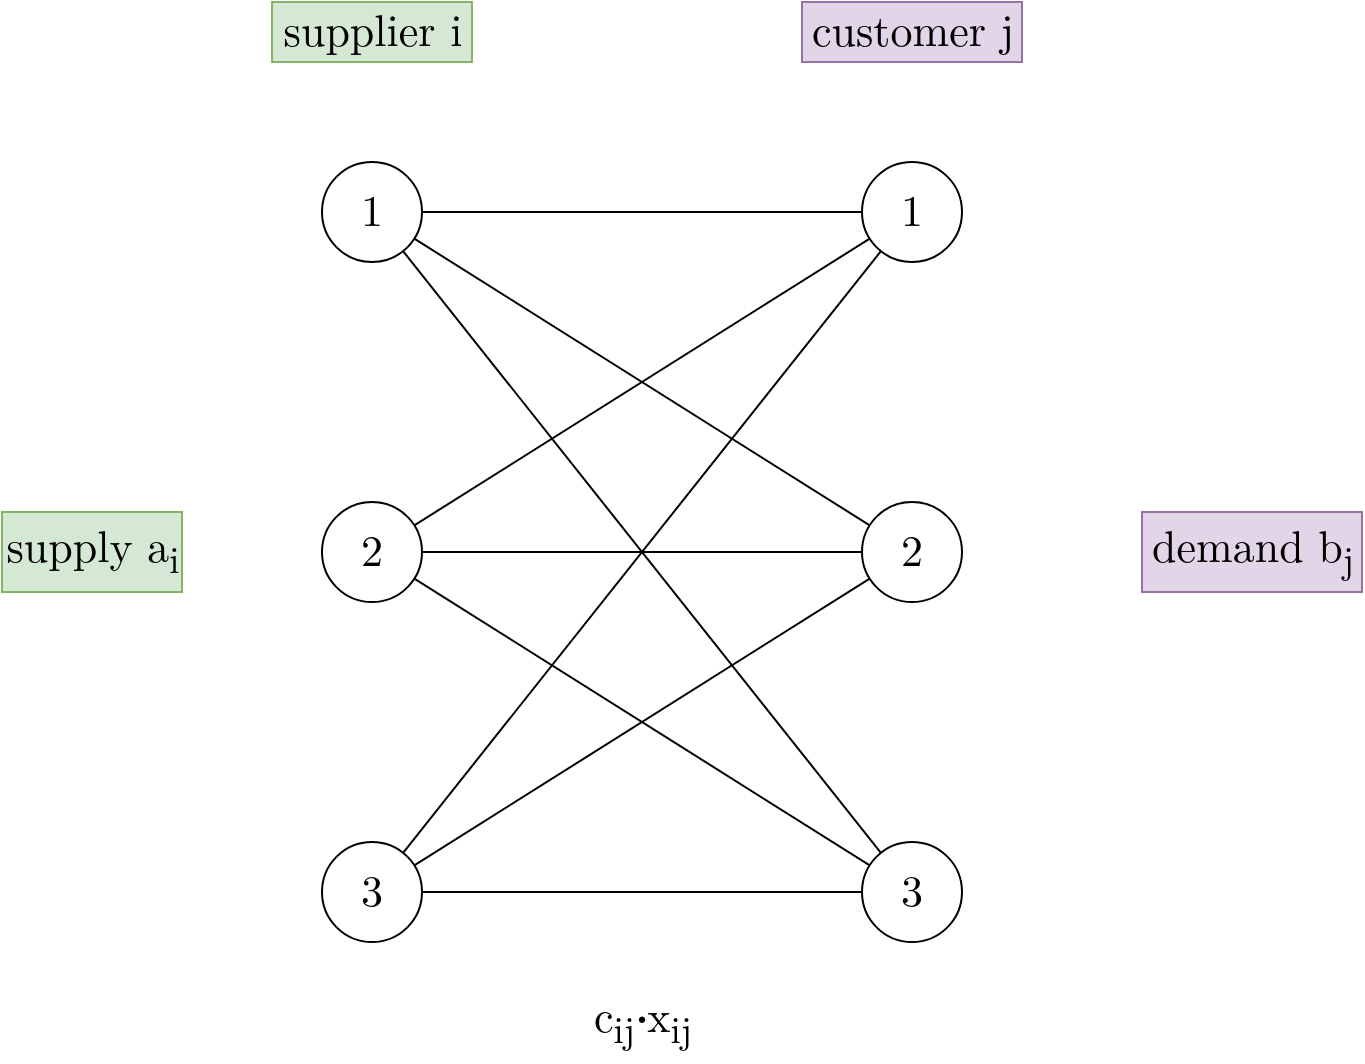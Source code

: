 <mxfile version="12.4.8" type="device"><diagram id="uQDIigVZPBXUDhaN1KGl" name="Page-1"><mxGraphModel dx="2942" dy="1129" grid="1" gridSize="10" guides="1" tooltips="1" connect="1" arrows="1" fold="1" page="1" pageScale="1" pageWidth="827" pageHeight="1169" math="0" shadow="0"><root><mxCell id="0"/><mxCell id="1" parent="0"/><mxCell id="oiyQfPAKM9cU0KVtch9R-13" style="rounded=0;orthogonalLoop=1;jettySize=auto;html=1;exitX=1;exitY=0.5;exitDx=0;exitDy=0;entryX=0;entryY=0.5;entryDx=0;entryDy=0;fontFamily=Latin Modern Math;fontSize=22;endArrow=none;endFill=0;" edge="1" parent="1" source="oiyQfPAKM9cU0KVtch9R-1" target="oiyQfPAKM9cU0KVtch9R-4"><mxGeometry relative="1" as="geometry"/></mxCell><mxCell id="oiyQfPAKM9cU0KVtch9R-14" style="rounded=0;orthogonalLoop=1;jettySize=auto;html=1;endArrow=none;endFill=0;fontFamily=Latin Modern Math;fontSize=22;" edge="1" parent="1" source="oiyQfPAKM9cU0KVtch9R-1" target="oiyQfPAKM9cU0KVtch9R-5"><mxGeometry relative="1" as="geometry"/></mxCell><mxCell id="oiyQfPAKM9cU0KVtch9R-1" value="1" style="ellipse;whiteSpace=wrap;html=1;aspect=fixed;fontFamily=Latin Modern Math;fontSize=22;" vertex="1" parent="1"><mxGeometry x="190" y="240" width="50" height="50" as="geometry"/></mxCell><mxCell id="oiyQfPAKM9cU0KVtch9R-2" value="2" style="ellipse;whiteSpace=wrap;html=1;aspect=fixed;fontFamily=Latin Modern Math;fontSize=22;" vertex="1" parent="1"><mxGeometry x="190" y="410" width="50" height="50" as="geometry"/></mxCell><mxCell id="oiyQfPAKM9cU0KVtch9R-3" value="3" style="ellipse;whiteSpace=wrap;html=1;aspect=fixed;fontFamily=Latin Modern Math;fontSize=22;" vertex="1" parent="1"><mxGeometry x="190" y="580" width="50" height="50" as="geometry"/></mxCell><mxCell id="oiyQfPAKM9cU0KVtch9R-4" value="1" style="ellipse;whiteSpace=wrap;html=1;aspect=fixed;fontFamily=Latin Modern Math;fontSize=22;" vertex="1" parent="1"><mxGeometry x="460" y="240" width="50" height="50" as="geometry"/></mxCell><mxCell id="oiyQfPAKM9cU0KVtch9R-5" value="2" style="ellipse;whiteSpace=wrap;html=1;aspect=fixed;fontFamily=Latin Modern Math;fontSize=22;" vertex="1" parent="1"><mxGeometry x="460" y="410" width="50" height="50" as="geometry"/></mxCell><mxCell id="oiyQfPAKM9cU0KVtch9R-15" style="edgeStyle=none;rounded=0;orthogonalLoop=1;jettySize=auto;html=1;endArrow=none;endFill=0;fontFamily=Latin Modern Math;fontSize=22;" edge="1" parent="1" source="oiyQfPAKM9cU0KVtch9R-6" target="oiyQfPAKM9cU0KVtch9R-1"><mxGeometry relative="1" as="geometry"/></mxCell><mxCell id="oiyQfPAKM9cU0KVtch9R-6" value="3" style="ellipse;whiteSpace=wrap;html=1;aspect=fixed;fontFamily=Latin Modern Math;fontSize=22;" vertex="1" parent="1"><mxGeometry x="460" y="580" width="50" height="50" as="geometry"/></mxCell><mxCell id="oiyQfPAKM9cU0KVtch9R-7" value="supplier i" style="text;html=1;align=center;verticalAlign=middle;resizable=0;points=[];autosize=1;fontSize=22;fontFamily=Latin Modern Math;fillColor=#d5e8d4;strokeColor=#82b366;" vertex="1" parent="1"><mxGeometry x="165" y="160" width="100" height="30" as="geometry"/></mxCell><mxCell id="oiyQfPAKM9cU0KVtch9R-8" value="customer j" style="text;html=1;align=center;verticalAlign=middle;resizable=0;points=[];autosize=1;fontSize=22;fontFamily=Latin Modern Math;fillColor=#e1d5e7;strokeColor=#9673a6;" vertex="1" parent="1"><mxGeometry x="430" y="160" width="110" height="30" as="geometry"/></mxCell><mxCell id="oiyQfPAKM9cU0KVtch9R-9" value="supply a&lt;sub&gt;i&lt;/sub&gt;" style="text;html=1;align=center;verticalAlign=middle;resizable=0;points=[];autosize=1;fontSize=22;fontFamily=Latin Modern Math;fillColor=#d5e8d4;strokeColor=#82b366;" vertex="1" parent="1"><mxGeometry x="30" y="415" width="90" height="40" as="geometry"/></mxCell><mxCell id="oiyQfPAKM9cU0KVtch9R-10" value="demand b&lt;sub&gt;j&lt;/sub&gt;" style="text;html=1;align=center;verticalAlign=middle;resizable=0;points=[];autosize=1;fontSize=22;fontFamily=Latin Modern Math;fillColor=#e1d5e7;strokeColor=#9673a6;" vertex="1" parent="1"><mxGeometry x="600" y="415" width="110" height="40" as="geometry"/></mxCell><mxCell id="oiyQfPAKM9cU0KVtch9R-16" style="rounded=0;orthogonalLoop=1;jettySize=auto;html=1;fontFamily=Latin Modern Math;fontSize=22;endArrow=none;endFill=0;" edge="1" parent="1" source="oiyQfPAKM9cU0KVtch9R-2" target="oiyQfPAKM9cU0KVtch9R-4"><mxGeometry relative="1" as="geometry"><mxPoint x="250" y="275" as="sourcePoint"/><mxPoint x="470" y="275" as="targetPoint"/></mxGeometry></mxCell><mxCell id="oiyQfPAKM9cU0KVtch9R-18" style="rounded=0;orthogonalLoop=1;jettySize=auto;html=1;fontFamily=Latin Modern Math;fontSize=22;endArrow=none;endFill=0;" edge="1" parent="1" source="oiyQfPAKM9cU0KVtch9R-2" target="oiyQfPAKM9cU0KVtch9R-5"><mxGeometry relative="1" as="geometry"><mxPoint x="246.162" y="431.689" as="sourcePoint"/><mxPoint x="473.844" y="288.32" as="targetPoint"/></mxGeometry></mxCell><mxCell id="oiyQfPAKM9cU0KVtch9R-19" style="rounded=0;orthogonalLoop=1;jettySize=auto;html=1;fontFamily=Latin Modern Math;fontSize=22;endArrow=none;endFill=0;" edge="1" parent="1" source="oiyQfPAKM9cU0KVtch9R-2" target="oiyQfPAKM9cU0KVtch9R-6"><mxGeometry relative="1" as="geometry"><mxPoint x="256.162" y="441.689" as="sourcePoint"/><mxPoint x="483.844" y="298.32" as="targetPoint"/></mxGeometry></mxCell><mxCell id="oiyQfPAKM9cU0KVtch9R-23" style="rounded=0;orthogonalLoop=1;jettySize=auto;html=1;fontFamily=Latin Modern Math;fontSize=22;endArrow=none;endFill=0;" edge="1" parent="1" source="oiyQfPAKM9cU0KVtch9R-3" target="oiyQfPAKM9cU0KVtch9R-4"><mxGeometry relative="1" as="geometry"><mxPoint x="266.162" y="451.689" as="sourcePoint"/><mxPoint x="493.844" y="308.32" as="targetPoint"/></mxGeometry></mxCell><mxCell id="oiyQfPAKM9cU0KVtch9R-24" style="rounded=0;orthogonalLoop=1;jettySize=auto;html=1;fontFamily=Latin Modern Math;fontSize=22;endArrow=none;endFill=0;" edge="1" parent="1" source="oiyQfPAKM9cU0KVtch9R-3" target="oiyQfPAKM9cU0KVtch9R-5"><mxGeometry relative="1" as="geometry"><mxPoint x="276.162" y="461.689" as="sourcePoint"/><mxPoint x="503.844" y="318.32" as="targetPoint"/></mxGeometry></mxCell><mxCell id="oiyQfPAKM9cU0KVtch9R-25" style="rounded=0;orthogonalLoop=1;jettySize=auto;html=1;fontFamily=Latin Modern Math;fontSize=22;endArrow=none;endFill=0;" edge="1" parent="1" source="oiyQfPAKM9cU0KVtch9R-3" target="oiyQfPAKM9cU0KVtch9R-6"><mxGeometry relative="1" as="geometry"><mxPoint x="286.162" y="471.689" as="sourcePoint"/><mxPoint x="513.844" y="328.32" as="targetPoint"/></mxGeometry></mxCell><mxCell id="oiyQfPAKM9cU0KVtch9R-26" value="c&lt;sub&gt;ij&lt;/sub&gt;&lt;b&gt;·&lt;/b&gt;x&lt;sub&gt;ij&lt;/sub&gt;" style="text;html=1;align=center;verticalAlign=middle;resizable=0;points=[];autosize=1;fontSize=22;fontFamily=Latin Modern Math;" vertex="1" parent="1"><mxGeometry x="320" y="650" width="60" height="40" as="geometry"/></mxCell></root></mxGraphModel></diagram></mxfile>